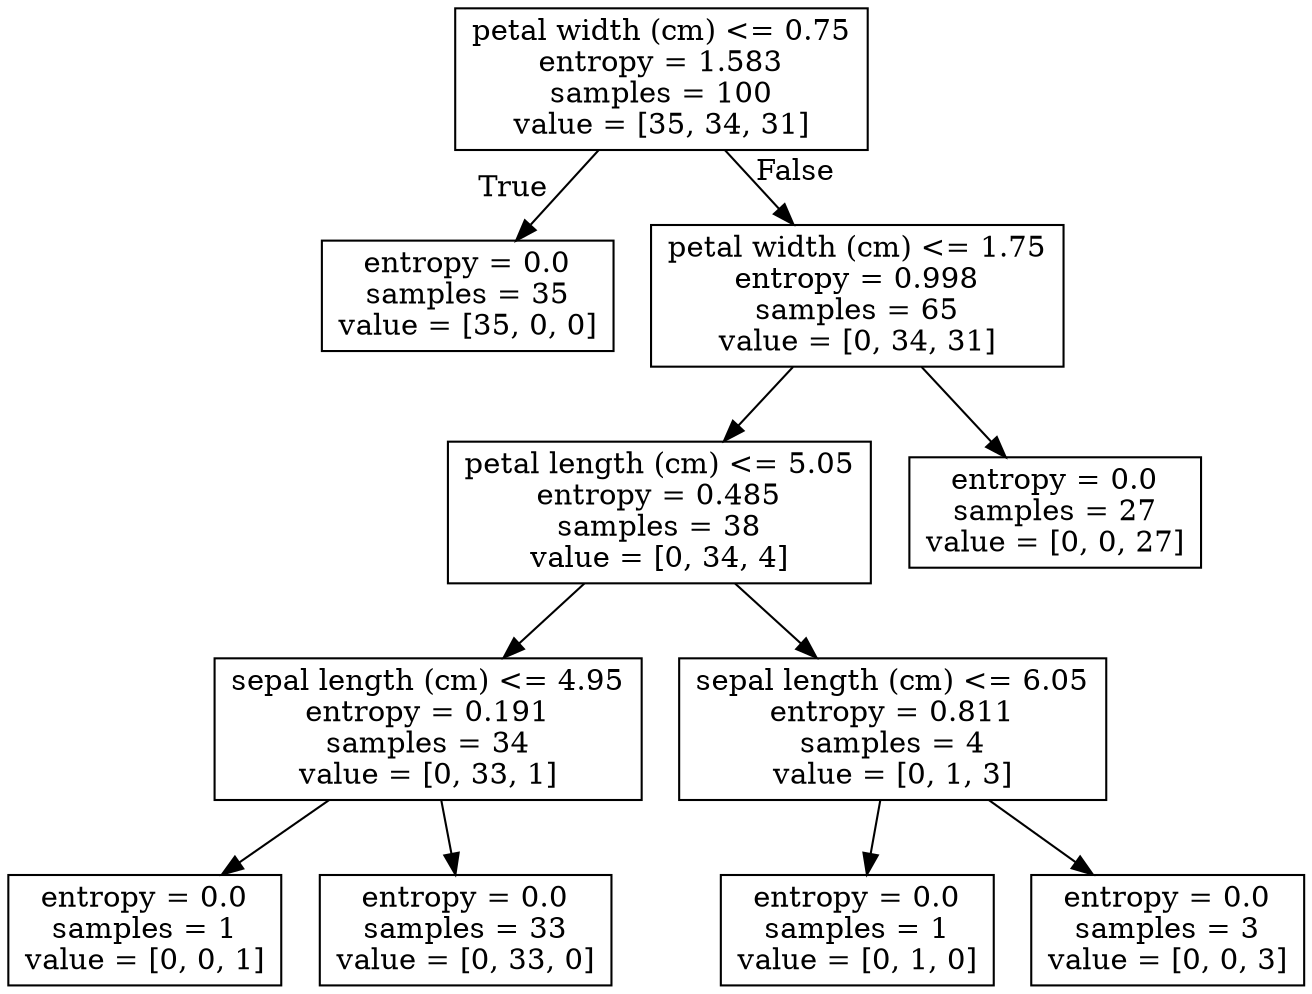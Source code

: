 digraph Tree {
node [shape=box] ;
0 [label="petal width (cm) <= 0.75\nentropy = 1.583\nsamples = 100\nvalue = [35, 34, 31]"] ;
1 [label="entropy = 0.0\nsamples = 35\nvalue = [35, 0, 0]"] ;
0 -> 1 [labeldistance=2.5, labelangle=45, headlabel="True"] ;
2 [label="petal width (cm) <= 1.75\nentropy = 0.998\nsamples = 65\nvalue = [0, 34, 31]"] ;
0 -> 2 [labeldistance=2.5, labelangle=-45, headlabel="False"] ;
3 [label="petal length (cm) <= 5.05\nentropy = 0.485\nsamples = 38\nvalue = [0, 34, 4]"] ;
2 -> 3 ;
4 [label="sepal length (cm) <= 4.95\nentropy = 0.191\nsamples = 34\nvalue = [0, 33, 1]"] ;
3 -> 4 ;
5 [label="entropy = 0.0\nsamples = 1\nvalue = [0, 0, 1]"] ;
4 -> 5 ;
6 [label="entropy = 0.0\nsamples = 33\nvalue = [0, 33, 0]"] ;
4 -> 6 ;
7 [label="sepal length (cm) <= 6.05\nentropy = 0.811\nsamples = 4\nvalue = [0, 1, 3]"] ;
3 -> 7 ;
8 [label="entropy = 0.0\nsamples = 1\nvalue = [0, 1, 0]"] ;
7 -> 8 ;
9 [label="entropy = 0.0\nsamples = 3\nvalue = [0, 0, 3]"] ;
7 -> 9 ;
10 [label="entropy = 0.0\nsamples = 27\nvalue = [0, 0, 27]"] ;
2 -> 10 ;
}